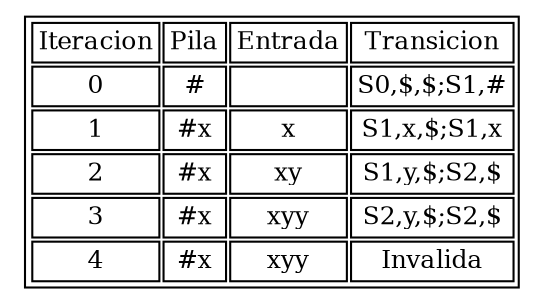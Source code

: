digraph grafica{
rankdir=LR;
tabla[shape=plaintext,fontsize=12, label=<<TABLE BORDER="1"><TR><TD>Iteracion</TD><TD>Pila</TD><TD>Entrada</TD><TD>Transicion</TD></TR><TR><TD>0</TD><TD>#</TD><TD></TD><TD>S0,$,$;S1,#</TD></TR><TR><TD>1</TD><TD>#x</TD><TD>x</TD><TD>S1,x,$;S1,x</TD></TR><TR><TD>2</TD><TD>#x</TD><TD>xy</TD><TD>S1,y,$;S2,$</TD></TR><TR><TD>3</TD><TD>#x</TD><TD>xyy</TD><TD>S2,y,$;S2,$</TD></TR><TR><TD>4</TD><TD>#x</TD><TD>xyy</TD><TD>Invalida</TD></TR></TABLE>>];}
